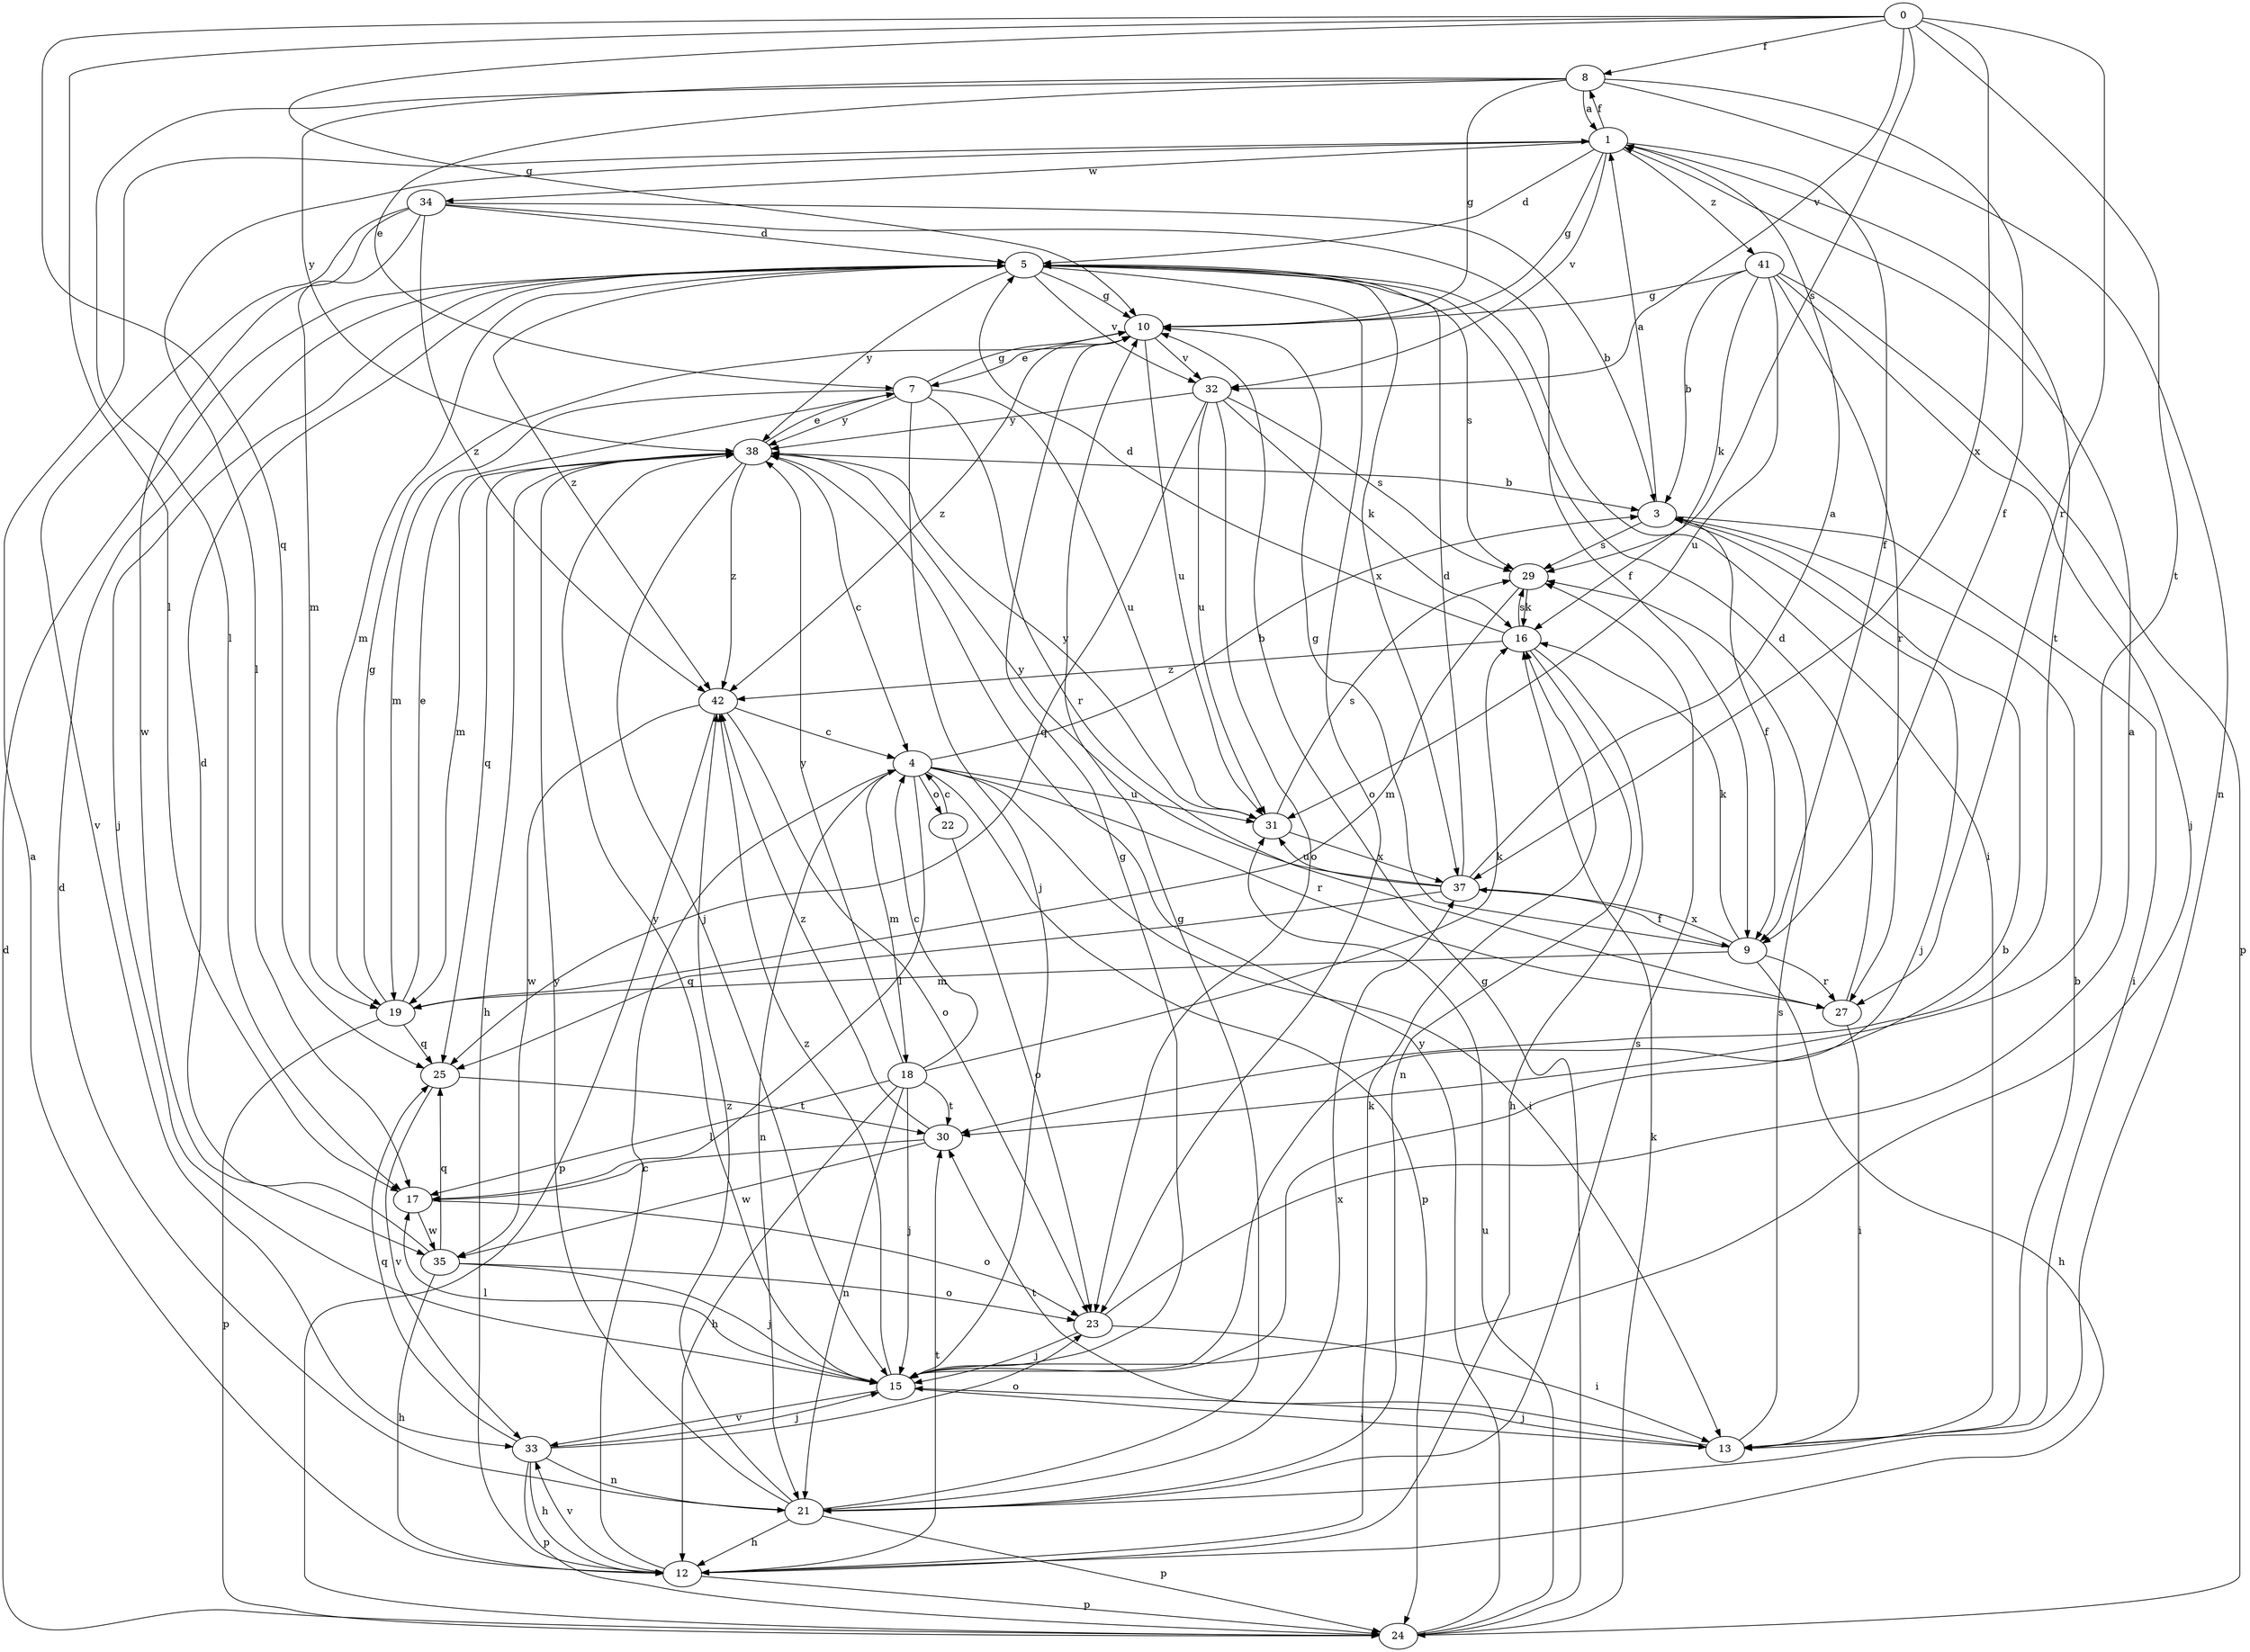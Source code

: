 strict digraph  {
0;
1;
3;
4;
5;
7;
8;
9;
10;
12;
13;
15;
16;
17;
18;
19;
21;
22;
23;
24;
25;
27;
29;
30;
31;
32;
33;
34;
35;
37;
38;
41;
42;
0 -> 8  [label=f];
0 -> 10  [label=g];
0 -> 17  [label=l];
0 -> 25  [label=q];
0 -> 27  [label=r];
0 -> 29  [label=s];
0 -> 30  [label=t];
0 -> 32  [label=v];
0 -> 37  [label=x];
1 -> 5  [label=d];
1 -> 8  [label=f];
1 -> 9  [label=f];
1 -> 10  [label=g];
1 -> 17  [label=l];
1 -> 30  [label=t];
1 -> 32  [label=v];
1 -> 34  [label=w];
1 -> 41  [label=z];
3 -> 1  [label=a];
3 -> 9  [label=f];
3 -> 13  [label=i];
3 -> 15  [label=j];
3 -> 29  [label=s];
4 -> 3  [label=b];
4 -> 13  [label=i];
4 -> 17  [label=l];
4 -> 18  [label=m];
4 -> 21  [label=n];
4 -> 22  [label=o];
4 -> 24  [label=p];
4 -> 27  [label=r];
4 -> 31  [label=u];
5 -> 10  [label=g];
5 -> 13  [label=i];
5 -> 15  [label=j];
5 -> 19  [label=m];
5 -> 23  [label=o];
5 -> 29  [label=s];
5 -> 32  [label=v];
5 -> 37  [label=x];
5 -> 38  [label=y];
5 -> 42  [label=z];
7 -> 10  [label=g];
7 -> 15  [label=j];
7 -> 19  [label=m];
7 -> 27  [label=r];
7 -> 31  [label=u];
7 -> 38  [label=y];
8 -> 1  [label=a];
8 -> 7  [label=e];
8 -> 9  [label=f];
8 -> 10  [label=g];
8 -> 17  [label=l];
8 -> 21  [label=n];
8 -> 38  [label=y];
9 -> 10  [label=g];
9 -> 12  [label=h];
9 -> 16  [label=k];
9 -> 19  [label=m];
9 -> 27  [label=r];
9 -> 37  [label=x];
10 -> 7  [label=e];
10 -> 31  [label=u];
10 -> 32  [label=v];
10 -> 42  [label=z];
12 -> 1  [label=a];
12 -> 4  [label=c];
12 -> 16  [label=k];
12 -> 24  [label=p];
12 -> 30  [label=t];
12 -> 33  [label=v];
13 -> 3  [label=b];
13 -> 15  [label=j];
13 -> 29  [label=s];
13 -> 30  [label=t];
15 -> 3  [label=b];
15 -> 10  [label=g];
15 -> 13  [label=i];
15 -> 17  [label=l];
15 -> 33  [label=v];
15 -> 38  [label=y];
15 -> 42  [label=z];
16 -> 5  [label=d];
16 -> 12  [label=h];
16 -> 21  [label=n];
16 -> 29  [label=s];
16 -> 42  [label=z];
17 -> 23  [label=o];
17 -> 35  [label=w];
18 -> 4  [label=c];
18 -> 12  [label=h];
18 -> 15  [label=j];
18 -> 16  [label=k];
18 -> 17  [label=l];
18 -> 21  [label=n];
18 -> 30  [label=t];
18 -> 38  [label=y];
19 -> 7  [label=e];
19 -> 10  [label=g];
19 -> 24  [label=p];
19 -> 25  [label=q];
21 -> 5  [label=d];
21 -> 10  [label=g];
21 -> 12  [label=h];
21 -> 24  [label=p];
21 -> 29  [label=s];
21 -> 37  [label=x];
21 -> 38  [label=y];
21 -> 42  [label=z];
22 -> 4  [label=c];
22 -> 23  [label=o];
23 -> 1  [label=a];
23 -> 13  [label=i];
23 -> 15  [label=j];
24 -> 5  [label=d];
24 -> 10  [label=g];
24 -> 16  [label=k];
24 -> 31  [label=u];
24 -> 38  [label=y];
25 -> 30  [label=t];
25 -> 33  [label=v];
27 -> 5  [label=d];
27 -> 13  [label=i];
29 -> 16  [label=k];
29 -> 19  [label=m];
30 -> 17  [label=l];
30 -> 35  [label=w];
30 -> 42  [label=z];
31 -> 29  [label=s];
31 -> 37  [label=x];
31 -> 38  [label=y];
32 -> 16  [label=k];
32 -> 23  [label=o];
32 -> 25  [label=q];
32 -> 29  [label=s];
32 -> 31  [label=u];
32 -> 38  [label=y];
33 -> 12  [label=h];
33 -> 15  [label=j];
33 -> 21  [label=n];
33 -> 23  [label=o];
33 -> 24  [label=p];
33 -> 25  [label=q];
34 -> 3  [label=b];
34 -> 5  [label=d];
34 -> 9  [label=f];
34 -> 19  [label=m];
34 -> 33  [label=v];
34 -> 35  [label=w];
34 -> 42  [label=z];
35 -> 5  [label=d];
35 -> 12  [label=h];
35 -> 15  [label=j];
35 -> 23  [label=o];
35 -> 25  [label=q];
37 -> 1  [label=a];
37 -> 5  [label=d];
37 -> 9  [label=f];
37 -> 25  [label=q];
37 -> 31  [label=u];
37 -> 38  [label=y];
38 -> 3  [label=b];
38 -> 4  [label=c];
38 -> 7  [label=e];
38 -> 12  [label=h];
38 -> 15  [label=j];
38 -> 19  [label=m];
38 -> 25  [label=q];
38 -> 42  [label=z];
41 -> 3  [label=b];
41 -> 10  [label=g];
41 -> 15  [label=j];
41 -> 16  [label=k];
41 -> 24  [label=p];
41 -> 27  [label=r];
41 -> 31  [label=u];
42 -> 4  [label=c];
42 -> 23  [label=o];
42 -> 24  [label=p];
42 -> 35  [label=w];
}
